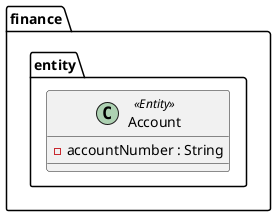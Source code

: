 @startuml
!define SHOW_FIELDS

package "finance" {
    package "entity" {
        class Account <<Entity>> {
            !ifdef SHOW_FIELDS
            -accountNumber : String
            !endif
        }
    }
}
@enduml